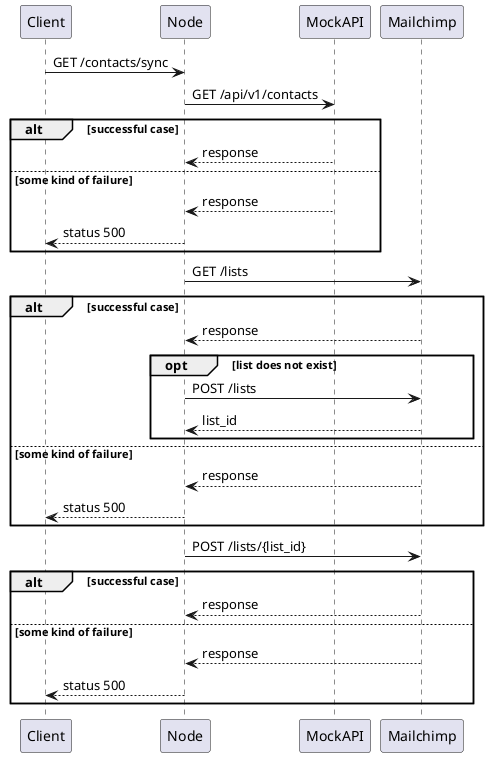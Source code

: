 @startuml sequence
Client -> Node: GET /contacts/sync
Node -> MockAPI: GET /api/v1/contacts
alt successful case
  MockAPI --> Node: response
else some kind of failure
  MockAPI --> Node: response
  Node --> Client: status 500 
end
Node -> Mailchimp: GET /lists
alt successful case
  Mailchimp --> Node: response
  opt list does not exist
    Node -> Mailchimp: POST /lists
    Mailchimp --> Node: list_id
  end
else some kind of failure
  Mailchimp --> Node: response
  Node --> Client: status 500
end
Node -> Mailchimp: POST /lists/{list_id}
alt successful case
  Mailchimp --> Node: response
else some kind of failure
  Mailchimp --> Node: response
  Node --> Client: status 500
end
@enduml
